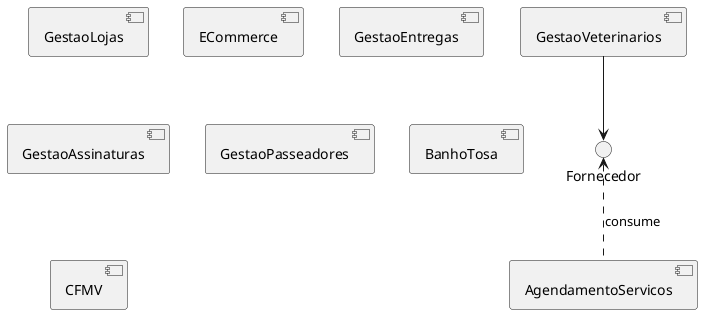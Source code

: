 @startuml

skinparam componentStyle uml2

component [GestaoVeterinarios]
component [AgendamentoServicos]
component [GestaoLojas]
component [ECommerce]
component [GestaoEntregas]
component [GestaoAssinaturas]
component [GestaoPasseadores]
component [BanhoTosa]
component [CFMV]

interface "Fornecedor" as Fornecedor
[GestaoVeterinarios] --> Fornecedor
Fornecedor <.. [AgendamentoServicos] : consume



@enduml

